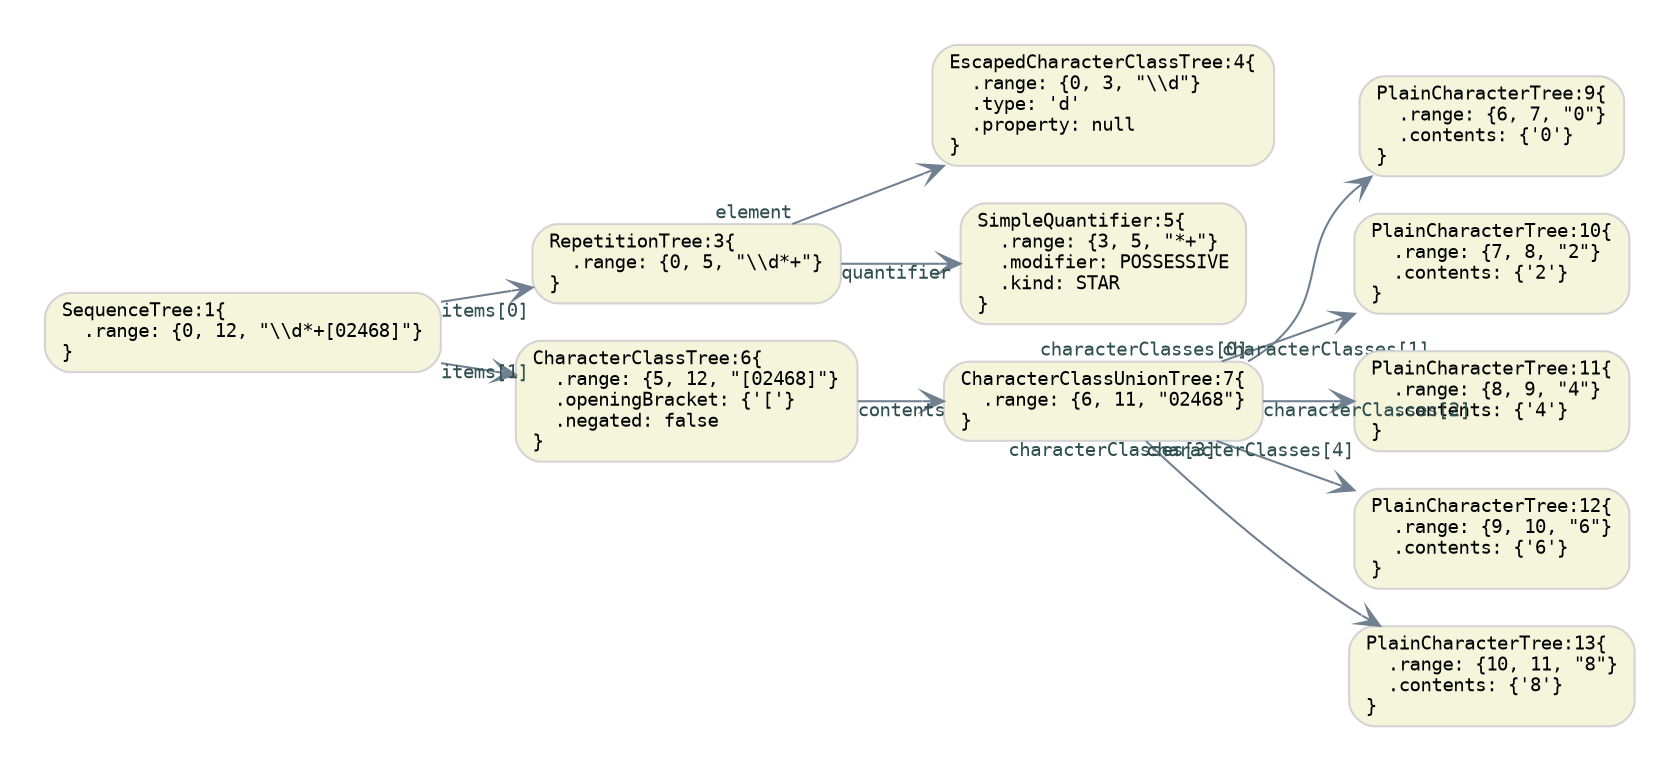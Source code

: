digraph G {
  rankdir=LR;
  graph [fontname="Monospace", fontsize="11", pad="0.3"]

  // default nodes
  node [fontname="Monospace", fontsize= "9", shape="box", style="rounded,filled", color="LightGray", fillcolor="Beige", fixedsize="false", width="0.75"]
  1[ label="SequenceTree:1\{\l  .range: \{0, 12, \"\\\\d*+[02468]\"\}\l\}\l" ]
  3[ label="RepetitionTree:3\{\l  .range: \{0, 5, \"\\\\d*+\"\}\l\}\l" ]
  4[ label="EscapedCharacterClassTree:4\{\l  .range: \{0, 3, \"\\\\d\"\}\l  .type: 'd'\l  .property: null\l\}\l" ]
  5[ label="SimpleQuantifier:5\{\l  .range: \{3, 5, \"*+\"\}\l  .modifier: POSSESSIVE\l  .kind: STAR\l\}\l" ]
  6[ label="CharacterClassTree:6\{\l  .range: \{5, 12, \"[02468]\"\}\l  .openingBracket: \{'['\}\l  .negated: false\l\}\l" ]
  7[ label="CharacterClassUnionTree:7\{\l  .range: \{6, 11, \"02468\"\}\l\}\l" ]
  9[ label="PlainCharacterTree:9\{\l  .range: \{6, 7, \"0\"\}\l  .contents: \{'0'\}\l\}\l" ]
  10[ label="PlainCharacterTree:10\{\l  .range: \{7, 8, \"2\"\}\l  .contents: \{'2'\}\l\}\l" ]
  11[ label="PlainCharacterTree:11\{\l  .range: \{8, 9, \"4\"\}\l  .contents: \{'4'\}\l\}\l" ]
  12[ label="PlainCharacterTree:12\{\l  .range: \{9, 10, \"6\"\}\l  .contents: \{'6'\}\l\}\l" ]
  13[ label="PlainCharacterTree:13\{\l  .range: \{10, 11, \"8\"\}\l  .contents: \{'8'\}\l\}\l" ]

  // default edges
  edge [fontname="Monospace", fontsize="9", style="solid", color="SlateGray", fontcolor="DarkSlateGray", arrowhead="vee", arrowtail="none", dir="both"]
  3 -> 4 [ label="",  taillabel="element" ]
  3 -> 5 [ label="",  taillabel="quantifier" ]
  1 -> 3 [ label="",  taillabel="items[0]" ]
  7 -> 9 [ label="",  taillabel="characterClasses[0]" ]
  7 -> 10 [ label="",  taillabel="characterClasses[1]" ]
  7 -> 11 [ label="",  taillabel="characterClasses[2]" ]
  7 -> 12 [ label="",  taillabel="characterClasses[3]" ]
  7 -> 13 [ label="",  taillabel="characterClasses[4]" ]
  6 -> 7 [ label="",  taillabel="contents" ]
  1 -> 6 [ label="",  taillabel="items[1]" ]
}
